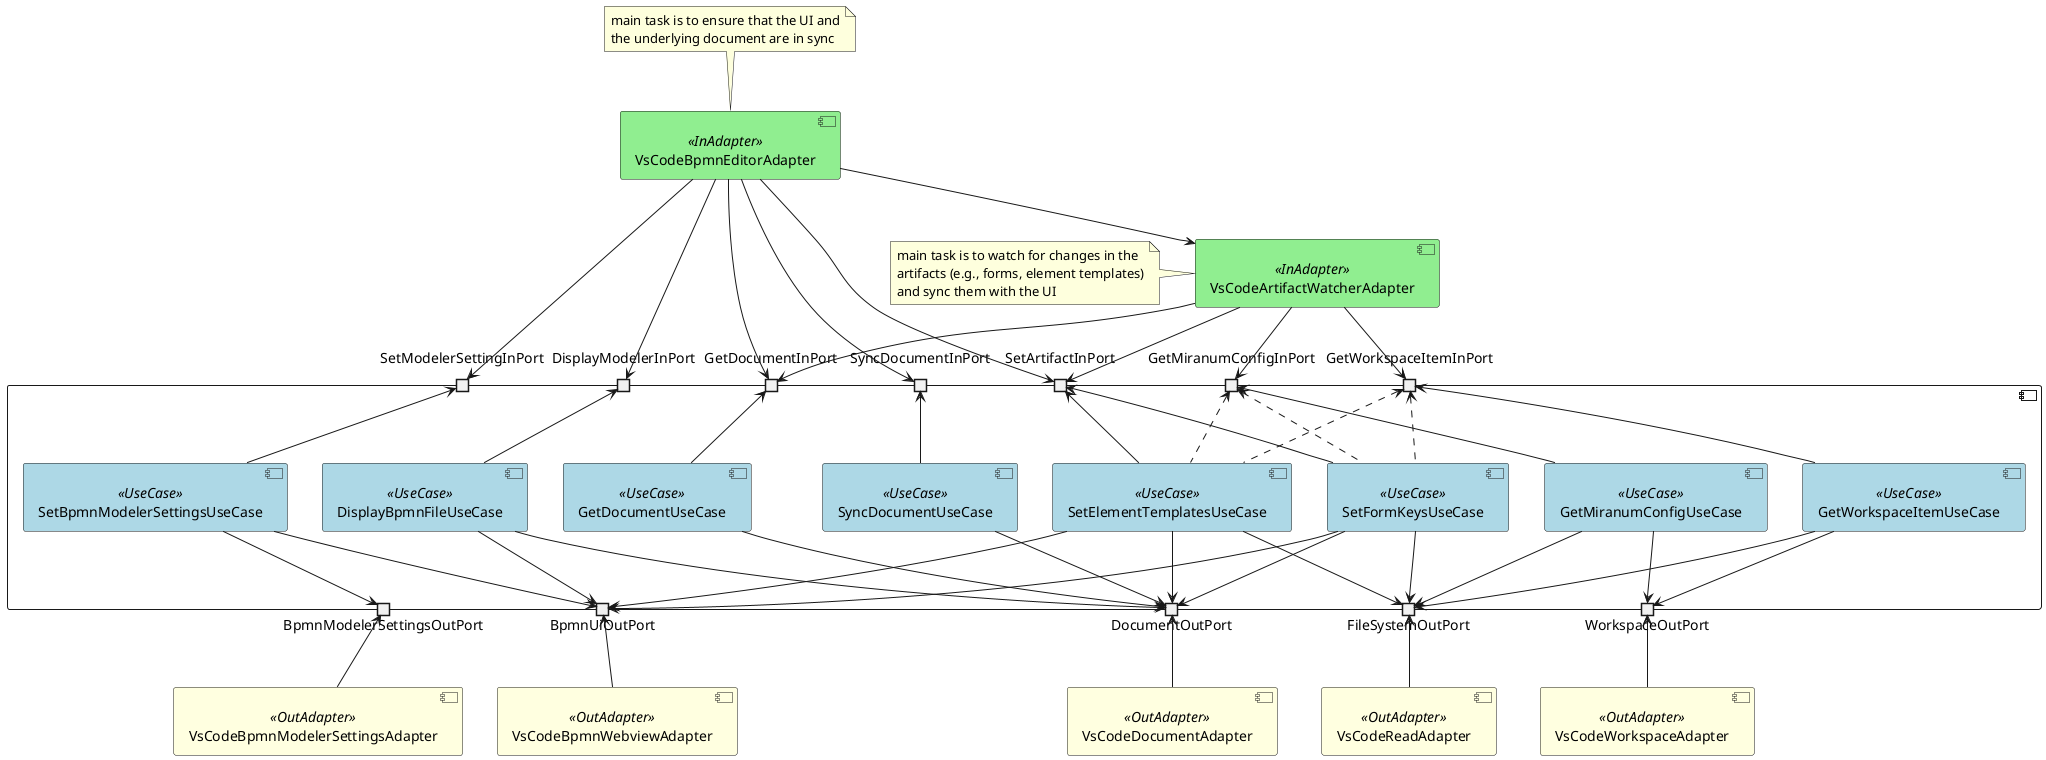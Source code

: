 @startuml
'https://plantuml.com/component-diagram

skinparam component {
  backgroundColor<<Global>> LightGray
  backgroundColor<<InAdapter>> LightGreen
  backgroundColor<<UseCase>> LightBlue
  backgroundColor<<OutAdapter>> LightYellow
}

component VsCodeBpmnEditorAdapter <<InAdapter>>
component VsCodeArtifactWatcherAdapter <<InAdapter>>

note top of [VsCodeBpmnEditorAdapter]
  main task is to ensure that the UI and
  the underlying document are in sync
end note

note left of [VsCodeArtifactWatcherAdapter]
  main task is to watch for changes in the
  artifacts (e.g., forms, element templates)
  and sync them with the UI
end note

component {
    portin DisplayModelerInPort
    portin SetArtifactInPort
    portin SetModelerSettingInPort
    portin GetMiranumConfigInPort
    portin GetWorkspaceItemInPort
    portin GetDocumentInPort
    portin SyncDocumentInPort

    portout BpmnUiOutPort
    portout BpmnModelerSettingsOutPort
    portout WorkspaceOutPort
    portout DocumentOutPort
    portout FileSystemOutPort

    component DisplayBpmnFileUseCase <<UseCase>>
    component SetFormKeysUseCase <<UseCase>>
    component SetElementTemplatesUseCase <<UseCase>>
    component SetBpmnModelerSettingsUseCase <<UseCase>>
    component GetMiranumConfigUseCase <<UseCase>>
    component GetWorkspaceItemUseCase <<UseCase>>
    component GetDocumentUseCase <<UseCase>>
    component SyncDocumentUseCase <<UseCase>>
}

component VsCodeBpmnWebviewAdapter <<OutAdapter>>
component VsCodeBpmnModelerSettingsAdapter <<OutAdapter>>
component VsCodeWorkspaceAdapter <<OutAdapter>>
component VsCodeDocumentAdapter <<OutAdapter>>
component VsCodeReadAdapter <<OutAdapter>>

'InAdapter
VsCodeBpmnEditorAdapter --> DisplayModelerInPort
VsCodeBpmnEditorAdapter --> SetArtifactInPort
VsCodeBpmnEditorAdapter --> SetModelerSettingInPort
VsCodeBpmnEditorAdapter --> SyncDocumentInPort
VsCodeBpmnEditorAdapter --> GetDocumentInPort
VsCodeBpmnEditorAdapter --> VsCodeArtifactWatcherAdapter

VsCodeArtifactWatcherAdapter --> GetDocumentInPort
VsCodeArtifactWatcherAdapter --> GetMiranumConfigInPort
VsCodeArtifactWatcherAdapter --> GetWorkspaceItemInPort
VsCodeArtifactWatcherAdapter --> SetArtifactInPort

'UseCase
DisplayBpmnFileUseCase -up-> DisplayModelerInPort
SetFormKeysUseCase -up-> SetArtifactInPort
SetElementTemplatesUseCase -up-> SetArtifactInPort
SetBpmnModelerSettingsUseCase -up-> SetModelerSettingInPort
GetMiranumConfigUseCase -up-> GetMiranumConfigInPort
GetWorkspaceItemUseCase -up-> GetWorkspaceItemInPort
GetDocumentUseCase -up-> GetDocumentInPort
SyncDocumentUseCase -up-> SyncDocumentInPort

DisplayBpmnFileUseCase -down-> BpmnUiOutPort
DisplayBpmnFileUseCase -down-> DocumentOutPort
SetFormKeysUseCase .up.> GetMiranumConfigInPort
SetFormKeysUseCase .up.> GetWorkspaceItemInPort
SetFormKeysUseCase -down-> BpmnUiOutPort
SetFormKeysUseCase -down-> DocumentOutPort
SetFormKeysUseCase -down-> FileSystemOutPort
SetElementTemplatesUseCase .up.> GetMiranumConfigInPort
SetElementTemplatesUseCase .up.> GetWorkspaceItemInPort
SetElementTemplatesUseCase -down-> BpmnUiOutPort
SetElementTemplatesUseCase -down-> DocumentOutPort
SetElementTemplatesUseCase -down-> FileSystemOutPort
SetBpmnModelerSettingsUseCase -down-> BpmnUiOutPort
SetBpmnModelerSettingsUseCase -down-> BpmnModelerSettingsOutPort
GetMiranumConfigUseCase -down-> WorkspaceOutPort
GetMiranumConfigUseCase -down-> FileSystemOutPort
GetWorkspaceItemUseCase -down-> WorkspaceOutPort
GetWorkspaceItemUseCase -down-> FileSystemOutPort
SyncDocumentUseCase -down-> DocumentOutPort
GetDocumentUseCase -down-> DocumentOutPort

VsCodeBpmnWebviewAdapter -up-> BpmnUiOutPort
VsCodeBpmnModelerSettingsAdapter -up-> BpmnModelerSettingsOutPort
VsCodeWorkspaceAdapter -up-> WorkspaceOutPort
VsCodeDocumentAdapter -up-> DocumentOutPort
VsCodeReadAdapter -up-> FileSystemOutPort

@enduml
